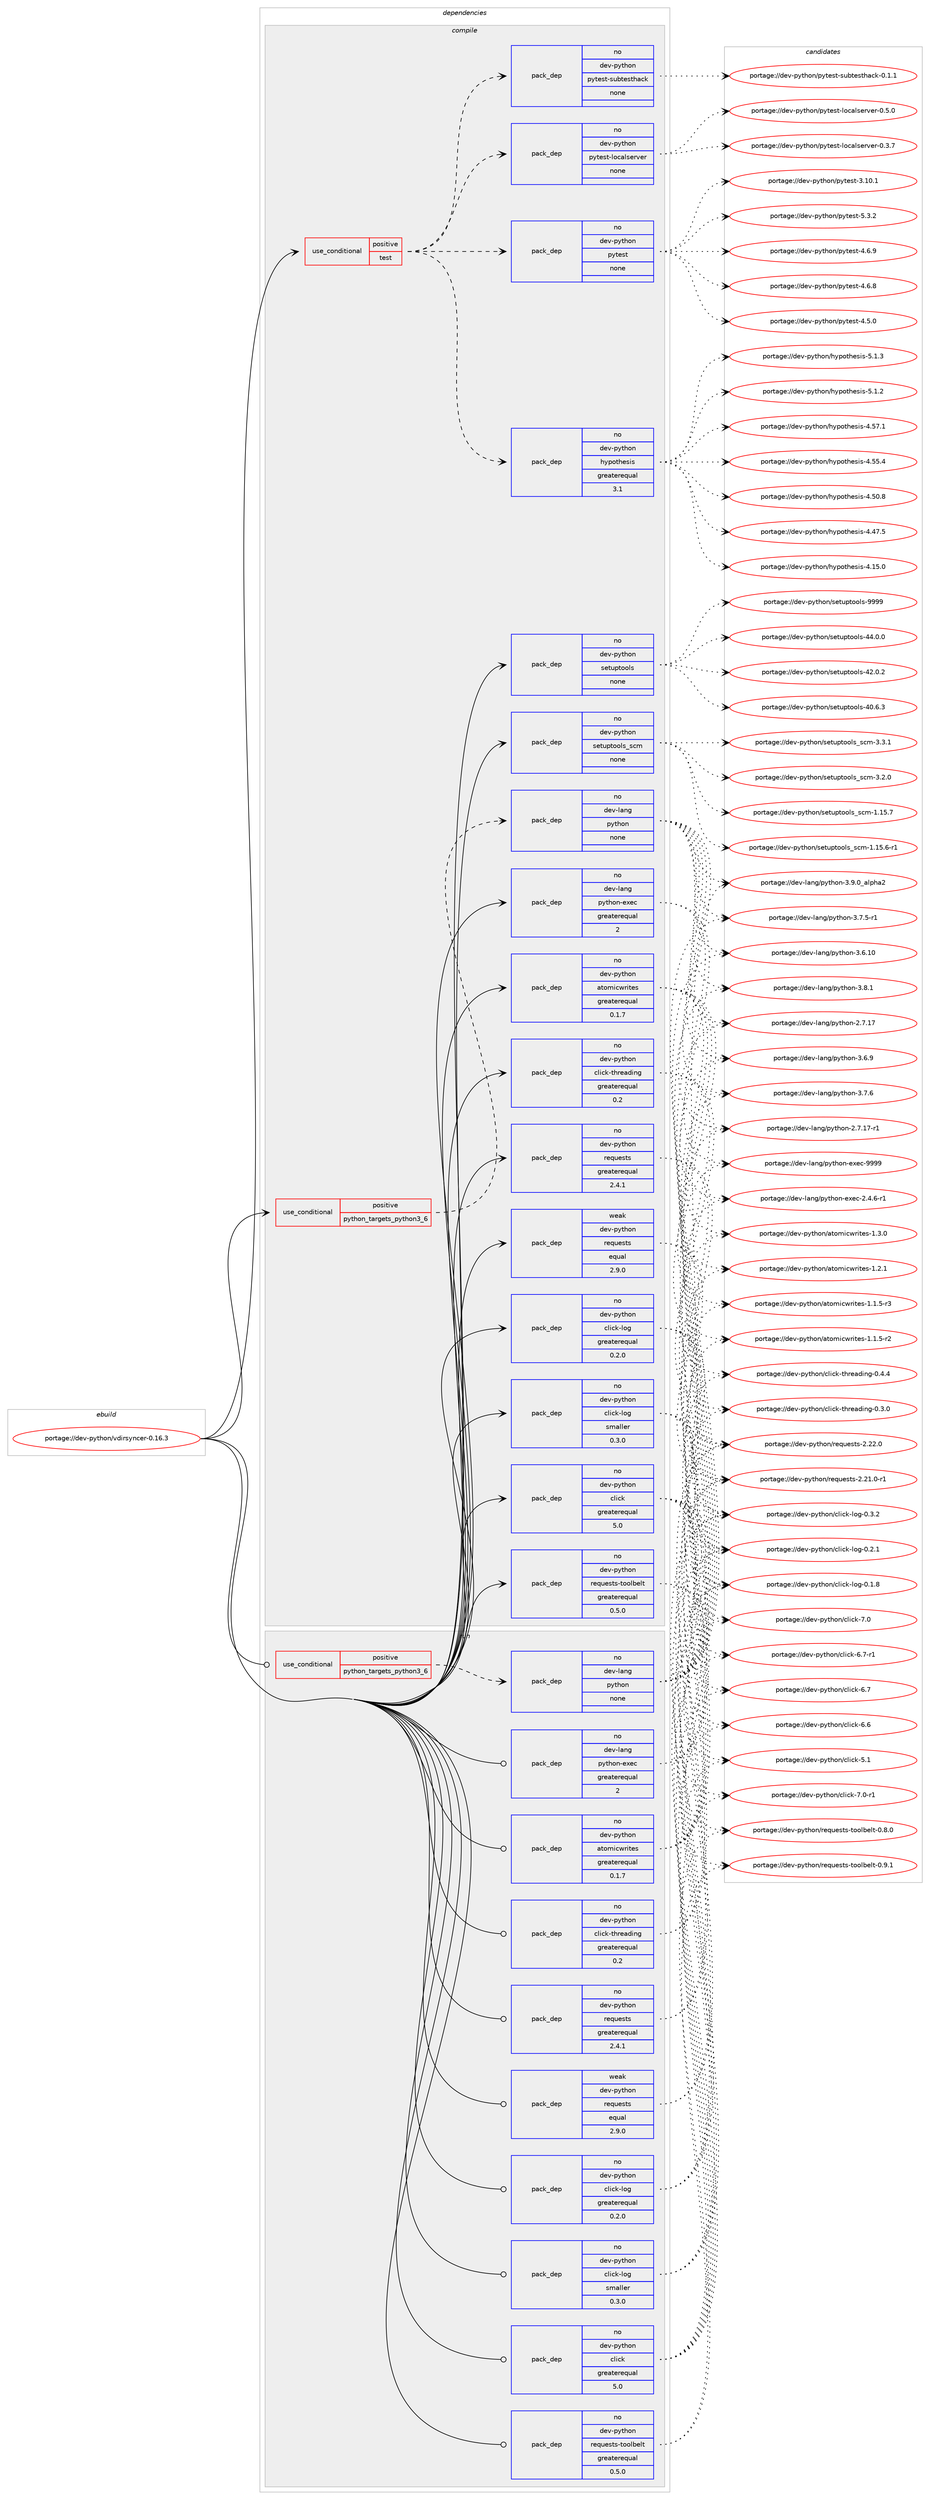 digraph prolog {

# *************
# Graph options
# *************

newrank=true;
concentrate=true;
compound=true;
graph [rankdir=LR,fontname=Helvetica,fontsize=10,ranksep=1.5];#, ranksep=2.5, nodesep=0.2];
edge  [arrowhead=vee];
node  [fontname=Helvetica,fontsize=10];

# **********
# The ebuild
# **********

subgraph cluster_leftcol {
color=gray;
label=<<i>ebuild</i>>;
id [label="portage://dev-python/vdirsyncer-0.16.3", color=red, width=4, href="../dev-python/vdirsyncer-0.16.3.svg"];
}

# ****************
# The dependencies
# ****************

subgraph cluster_midcol {
color=gray;
label=<<i>dependencies</i>>;
subgraph cluster_compile {
fillcolor="#eeeeee";
style=filled;
label=<<i>compile</i>>;
subgraph cond104032 {
dependency419277 [label=<<TABLE BORDER="0" CELLBORDER="1" CELLSPACING="0" CELLPADDING="4"><TR><TD ROWSPAN="3" CELLPADDING="10">use_conditional</TD></TR><TR><TD>positive</TD></TR><TR><TD>python_targets_python3_6</TD></TR></TABLE>>, shape=none, color=red];
subgraph pack310362 {
dependency419278 [label=<<TABLE BORDER="0" CELLBORDER="1" CELLSPACING="0" CELLPADDING="4" WIDTH="220"><TR><TD ROWSPAN="6" CELLPADDING="30">pack_dep</TD></TR><TR><TD WIDTH="110">no</TD></TR><TR><TD>dev-lang</TD></TR><TR><TD>python</TD></TR><TR><TD>none</TD></TR><TR><TD></TD></TR></TABLE>>, shape=none, color=blue];
}
dependency419277:e -> dependency419278:w [weight=20,style="dashed",arrowhead="vee"];
}
id:e -> dependency419277:w [weight=20,style="solid",arrowhead="vee"];
subgraph cond104033 {
dependency419279 [label=<<TABLE BORDER="0" CELLBORDER="1" CELLSPACING="0" CELLPADDING="4"><TR><TD ROWSPAN="3" CELLPADDING="10">use_conditional</TD></TR><TR><TD>positive</TD></TR><TR><TD>test</TD></TR></TABLE>>, shape=none, color=red];
subgraph pack310363 {
dependency419280 [label=<<TABLE BORDER="0" CELLBORDER="1" CELLSPACING="0" CELLPADDING="4" WIDTH="220"><TR><TD ROWSPAN="6" CELLPADDING="30">pack_dep</TD></TR><TR><TD WIDTH="110">no</TD></TR><TR><TD>dev-python</TD></TR><TR><TD>hypothesis</TD></TR><TR><TD>greaterequal</TD></TR><TR><TD>3.1</TD></TR></TABLE>>, shape=none, color=blue];
}
dependency419279:e -> dependency419280:w [weight=20,style="dashed",arrowhead="vee"];
subgraph pack310364 {
dependency419281 [label=<<TABLE BORDER="0" CELLBORDER="1" CELLSPACING="0" CELLPADDING="4" WIDTH="220"><TR><TD ROWSPAN="6" CELLPADDING="30">pack_dep</TD></TR><TR><TD WIDTH="110">no</TD></TR><TR><TD>dev-python</TD></TR><TR><TD>pytest</TD></TR><TR><TD>none</TD></TR><TR><TD></TD></TR></TABLE>>, shape=none, color=blue];
}
dependency419279:e -> dependency419281:w [weight=20,style="dashed",arrowhead="vee"];
subgraph pack310365 {
dependency419282 [label=<<TABLE BORDER="0" CELLBORDER="1" CELLSPACING="0" CELLPADDING="4" WIDTH="220"><TR><TD ROWSPAN="6" CELLPADDING="30">pack_dep</TD></TR><TR><TD WIDTH="110">no</TD></TR><TR><TD>dev-python</TD></TR><TR><TD>pytest-localserver</TD></TR><TR><TD>none</TD></TR><TR><TD></TD></TR></TABLE>>, shape=none, color=blue];
}
dependency419279:e -> dependency419282:w [weight=20,style="dashed",arrowhead="vee"];
subgraph pack310366 {
dependency419283 [label=<<TABLE BORDER="0" CELLBORDER="1" CELLSPACING="0" CELLPADDING="4" WIDTH="220"><TR><TD ROWSPAN="6" CELLPADDING="30">pack_dep</TD></TR><TR><TD WIDTH="110">no</TD></TR><TR><TD>dev-python</TD></TR><TR><TD>pytest-subtesthack</TD></TR><TR><TD>none</TD></TR><TR><TD></TD></TR></TABLE>>, shape=none, color=blue];
}
dependency419279:e -> dependency419283:w [weight=20,style="dashed",arrowhead="vee"];
}
id:e -> dependency419279:w [weight=20,style="solid",arrowhead="vee"];
subgraph pack310367 {
dependency419284 [label=<<TABLE BORDER="0" CELLBORDER="1" CELLSPACING="0" CELLPADDING="4" WIDTH="220"><TR><TD ROWSPAN="6" CELLPADDING="30">pack_dep</TD></TR><TR><TD WIDTH="110">no</TD></TR><TR><TD>dev-lang</TD></TR><TR><TD>python-exec</TD></TR><TR><TD>greaterequal</TD></TR><TR><TD>2</TD></TR></TABLE>>, shape=none, color=blue];
}
id:e -> dependency419284:w [weight=20,style="solid",arrowhead="vee"];
subgraph pack310368 {
dependency419285 [label=<<TABLE BORDER="0" CELLBORDER="1" CELLSPACING="0" CELLPADDING="4" WIDTH="220"><TR><TD ROWSPAN="6" CELLPADDING="30">pack_dep</TD></TR><TR><TD WIDTH="110">no</TD></TR><TR><TD>dev-python</TD></TR><TR><TD>atomicwrites</TD></TR><TR><TD>greaterequal</TD></TR><TR><TD>0.1.7</TD></TR></TABLE>>, shape=none, color=blue];
}
id:e -> dependency419285:w [weight=20,style="solid",arrowhead="vee"];
subgraph pack310369 {
dependency419286 [label=<<TABLE BORDER="0" CELLBORDER="1" CELLSPACING="0" CELLPADDING="4" WIDTH="220"><TR><TD ROWSPAN="6" CELLPADDING="30">pack_dep</TD></TR><TR><TD WIDTH="110">no</TD></TR><TR><TD>dev-python</TD></TR><TR><TD>click</TD></TR><TR><TD>greaterequal</TD></TR><TR><TD>5.0</TD></TR></TABLE>>, shape=none, color=blue];
}
id:e -> dependency419286:w [weight=20,style="solid",arrowhead="vee"];
subgraph pack310370 {
dependency419287 [label=<<TABLE BORDER="0" CELLBORDER="1" CELLSPACING="0" CELLPADDING="4" WIDTH="220"><TR><TD ROWSPAN="6" CELLPADDING="30">pack_dep</TD></TR><TR><TD WIDTH="110">no</TD></TR><TR><TD>dev-python</TD></TR><TR><TD>click-log</TD></TR><TR><TD>greaterequal</TD></TR><TR><TD>0.2.0</TD></TR></TABLE>>, shape=none, color=blue];
}
id:e -> dependency419287:w [weight=20,style="solid",arrowhead="vee"];
subgraph pack310371 {
dependency419288 [label=<<TABLE BORDER="0" CELLBORDER="1" CELLSPACING="0" CELLPADDING="4" WIDTH="220"><TR><TD ROWSPAN="6" CELLPADDING="30">pack_dep</TD></TR><TR><TD WIDTH="110">no</TD></TR><TR><TD>dev-python</TD></TR><TR><TD>click-log</TD></TR><TR><TD>smaller</TD></TR><TR><TD>0.3.0</TD></TR></TABLE>>, shape=none, color=blue];
}
id:e -> dependency419288:w [weight=20,style="solid",arrowhead="vee"];
subgraph pack310372 {
dependency419289 [label=<<TABLE BORDER="0" CELLBORDER="1" CELLSPACING="0" CELLPADDING="4" WIDTH="220"><TR><TD ROWSPAN="6" CELLPADDING="30">pack_dep</TD></TR><TR><TD WIDTH="110">no</TD></TR><TR><TD>dev-python</TD></TR><TR><TD>click-threading</TD></TR><TR><TD>greaterequal</TD></TR><TR><TD>0.2</TD></TR></TABLE>>, shape=none, color=blue];
}
id:e -> dependency419289:w [weight=20,style="solid",arrowhead="vee"];
subgraph pack310373 {
dependency419290 [label=<<TABLE BORDER="0" CELLBORDER="1" CELLSPACING="0" CELLPADDING="4" WIDTH="220"><TR><TD ROWSPAN="6" CELLPADDING="30">pack_dep</TD></TR><TR><TD WIDTH="110">no</TD></TR><TR><TD>dev-python</TD></TR><TR><TD>requests</TD></TR><TR><TD>greaterequal</TD></TR><TR><TD>2.4.1</TD></TR></TABLE>>, shape=none, color=blue];
}
id:e -> dependency419290:w [weight=20,style="solid",arrowhead="vee"];
subgraph pack310374 {
dependency419291 [label=<<TABLE BORDER="0" CELLBORDER="1" CELLSPACING="0" CELLPADDING="4" WIDTH="220"><TR><TD ROWSPAN="6" CELLPADDING="30">pack_dep</TD></TR><TR><TD WIDTH="110">no</TD></TR><TR><TD>dev-python</TD></TR><TR><TD>requests-toolbelt</TD></TR><TR><TD>greaterequal</TD></TR><TR><TD>0.5.0</TD></TR></TABLE>>, shape=none, color=blue];
}
id:e -> dependency419291:w [weight=20,style="solid",arrowhead="vee"];
subgraph pack310375 {
dependency419292 [label=<<TABLE BORDER="0" CELLBORDER="1" CELLSPACING="0" CELLPADDING="4" WIDTH="220"><TR><TD ROWSPAN="6" CELLPADDING="30">pack_dep</TD></TR><TR><TD WIDTH="110">no</TD></TR><TR><TD>dev-python</TD></TR><TR><TD>setuptools</TD></TR><TR><TD>none</TD></TR><TR><TD></TD></TR></TABLE>>, shape=none, color=blue];
}
id:e -> dependency419292:w [weight=20,style="solid",arrowhead="vee"];
subgraph pack310376 {
dependency419293 [label=<<TABLE BORDER="0" CELLBORDER="1" CELLSPACING="0" CELLPADDING="4" WIDTH="220"><TR><TD ROWSPAN="6" CELLPADDING="30">pack_dep</TD></TR><TR><TD WIDTH="110">no</TD></TR><TR><TD>dev-python</TD></TR><TR><TD>setuptools_scm</TD></TR><TR><TD>none</TD></TR><TR><TD></TD></TR></TABLE>>, shape=none, color=blue];
}
id:e -> dependency419293:w [weight=20,style="solid",arrowhead="vee"];
subgraph pack310377 {
dependency419294 [label=<<TABLE BORDER="0" CELLBORDER="1" CELLSPACING="0" CELLPADDING="4" WIDTH="220"><TR><TD ROWSPAN="6" CELLPADDING="30">pack_dep</TD></TR><TR><TD WIDTH="110">weak</TD></TR><TR><TD>dev-python</TD></TR><TR><TD>requests</TD></TR><TR><TD>equal</TD></TR><TR><TD>2.9.0</TD></TR></TABLE>>, shape=none, color=blue];
}
id:e -> dependency419294:w [weight=20,style="solid",arrowhead="vee"];
}
subgraph cluster_compileandrun {
fillcolor="#eeeeee";
style=filled;
label=<<i>compile and run</i>>;
}
subgraph cluster_run {
fillcolor="#eeeeee";
style=filled;
label=<<i>run</i>>;
subgraph cond104034 {
dependency419295 [label=<<TABLE BORDER="0" CELLBORDER="1" CELLSPACING="0" CELLPADDING="4"><TR><TD ROWSPAN="3" CELLPADDING="10">use_conditional</TD></TR><TR><TD>positive</TD></TR><TR><TD>python_targets_python3_6</TD></TR></TABLE>>, shape=none, color=red];
subgraph pack310378 {
dependency419296 [label=<<TABLE BORDER="0" CELLBORDER="1" CELLSPACING="0" CELLPADDING="4" WIDTH="220"><TR><TD ROWSPAN="6" CELLPADDING="30">pack_dep</TD></TR><TR><TD WIDTH="110">no</TD></TR><TR><TD>dev-lang</TD></TR><TR><TD>python</TD></TR><TR><TD>none</TD></TR><TR><TD></TD></TR></TABLE>>, shape=none, color=blue];
}
dependency419295:e -> dependency419296:w [weight=20,style="dashed",arrowhead="vee"];
}
id:e -> dependency419295:w [weight=20,style="solid",arrowhead="odot"];
subgraph pack310379 {
dependency419297 [label=<<TABLE BORDER="0" CELLBORDER="1" CELLSPACING="0" CELLPADDING="4" WIDTH="220"><TR><TD ROWSPAN="6" CELLPADDING="30">pack_dep</TD></TR><TR><TD WIDTH="110">no</TD></TR><TR><TD>dev-lang</TD></TR><TR><TD>python-exec</TD></TR><TR><TD>greaterequal</TD></TR><TR><TD>2</TD></TR></TABLE>>, shape=none, color=blue];
}
id:e -> dependency419297:w [weight=20,style="solid",arrowhead="odot"];
subgraph pack310380 {
dependency419298 [label=<<TABLE BORDER="0" CELLBORDER="1" CELLSPACING="0" CELLPADDING="4" WIDTH="220"><TR><TD ROWSPAN="6" CELLPADDING="30">pack_dep</TD></TR><TR><TD WIDTH="110">no</TD></TR><TR><TD>dev-python</TD></TR><TR><TD>atomicwrites</TD></TR><TR><TD>greaterequal</TD></TR><TR><TD>0.1.7</TD></TR></TABLE>>, shape=none, color=blue];
}
id:e -> dependency419298:w [weight=20,style="solid",arrowhead="odot"];
subgraph pack310381 {
dependency419299 [label=<<TABLE BORDER="0" CELLBORDER="1" CELLSPACING="0" CELLPADDING="4" WIDTH="220"><TR><TD ROWSPAN="6" CELLPADDING="30">pack_dep</TD></TR><TR><TD WIDTH="110">no</TD></TR><TR><TD>dev-python</TD></TR><TR><TD>click</TD></TR><TR><TD>greaterequal</TD></TR><TR><TD>5.0</TD></TR></TABLE>>, shape=none, color=blue];
}
id:e -> dependency419299:w [weight=20,style="solid",arrowhead="odot"];
subgraph pack310382 {
dependency419300 [label=<<TABLE BORDER="0" CELLBORDER="1" CELLSPACING="0" CELLPADDING="4" WIDTH="220"><TR><TD ROWSPAN="6" CELLPADDING="30">pack_dep</TD></TR><TR><TD WIDTH="110">no</TD></TR><TR><TD>dev-python</TD></TR><TR><TD>click-log</TD></TR><TR><TD>greaterequal</TD></TR><TR><TD>0.2.0</TD></TR></TABLE>>, shape=none, color=blue];
}
id:e -> dependency419300:w [weight=20,style="solid",arrowhead="odot"];
subgraph pack310383 {
dependency419301 [label=<<TABLE BORDER="0" CELLBORDER="1" CELLSPACING="0" CELLPADDING="4" WIDTH="220"><TR><TD ROWSPAN="6" CELLPADDING="30">pack_dep</TD></TR><TR><TD WIDTH="110">no</TD></TR><TR><TD>dev-python</TD></TR><TR><TD>click-log</TD></TR><TR><TD>smaller</TD></TR><TR><TD>0.3.0</TD></TR></TABLE>>, shape=none, color=blue];
}
id:e -> dependency419301:w [weight=20,style="solid",arrowhead="odot"];
subgraph pack310384 {
dependency419302 [label=<<TABLE BORDER="0" CELLBORDER="1" CELLSPACING="0" CELLPADDING="4" WIDTH="220"><TR><TD ROWSPAN="6" CELLPADDING="30">pack_dep</TD></TR><TR><TD WIDTH="110">no</TD></TR><TR><TD>dev-python</TD></TR><TR><TD>click-threading</TD></TR><TR><TD>greaterequal</TD></TR><TR><TD>0.2</TD></TR></TABLE>>, shape=none, color=blue];
}
id:e -> dependency419302:w [weight=20,style="solid",arrowhead="odot"];
subgraph pack310385 {
dependency419303 [label=<<TABLE BORDER="0" CELLBORDER="1" CELLSPACING="0" CELLPADDING="4" WIDTH="220"><TR><TD ROWSPAN="6" CELLPADDING="30">pack_dep</TD></TR><TR><TD WIDTH="110">no</TD></TR><TR><TD>dev-python</TD></TR><TR><TD>requests</TD></TR><TR><TD>greaterequal</TD></TR><TR><TD>2.4.1</TD></TR></TABLE>>, shape=none, color=blue];
}
id:e -> dependency419303:w [weight=20,style="solid",arrowhead="odot"];
subgraph pack310386 {
dependency419304 [label=<<TABLE BORDER="0" CELLBORDER="1" CELLSPACING="0" CELLPADDING="4" WIDTH="220"><TR><TD ROWSPAN="6" CELLPADDING="30">pack_dep</TD></TR><TR><TD WIDTH="110">no</TD></TR><TR><TD>dev-python</TD></TR><TR><TD>requests-toolbelt</TD></TR><TR><TD>greaterequal</TD></TR><TR><TD>0.5.0</TD></TR></TABLE>>, shape=none, color=blue];
}
id:e -> dependency419304:w [weight=20,style="solid",arrowhead="odot"];
subgraph pack310387 {
dependency419305 [label=<<TABLE BORDER="0" CELLBORDER="1" CELLSPACING="0" CELLPADDING="4" WIDTH="220"><TR><TD ROWSPAN="6" CELLPADDING="30">pack_dep</TD></TR><TR><TD WIDTH="110">weak</TD></TR><TR><TD>dev-python</TD></TR><TR><TD>requests</TD></TR><TR><TD>equal</TD></TR><TR><TD>2.9.0</TD></TR></TABLE>>, shape=none, color=blue];
}
id:e -> dependency419305:w [weight=20,style="solid",arrowhead="odot"];
}
}

# **************
# The candidates
# **************

subgraph cluster_choices {
rank=same;
color=gray;
label=<<i>candidates</i>>;

subgraph choice310362 {
color=black;
nodesep=1;
choice10010111845108971101034711212111610411111045514657464895971081121049750 [label="portage://dev-lang/python-3.9.0_alpha2", color=red, width=4,href="../dev-lang/python-3.9.0_alpha2.svg"];
choice100101118451089711010347112121116104111110455146564649 [label="portage://dev-lang/python-3.8.1", color=red, width=4,href="../dev-lang/python-3.8.1.svg"];
choice100101118451089711010347112121116104111110455146554654 [label="portage://dev-lang/python-3.7.6", color=red, width=4,href="../dev-lang/python-3.7.6.svg"];
choice1001011184510897110103471121211161041111104551465546534511449 [label="portage://dev-lang/python-3.7.5-r1", color=red, width=4,href="../dev-lang/python-3.7.5-r1.svg"];
choice100101118451089711010347112121116104111110455146544657 [label="portage://dev-lang/python-3.6.9", color=red, width=4,href="../dev-lang/python-3.6.9.svg"];
choice10010111845108971101034711212111610411111045514654464948 [label="portage://dev-lang/python-3.6.10", color=red, width=4,href="../dev-lang/python-3.6.10.svg"];
choice100101118451089711010347112121116104111110455046554649554511449 [label="portage://dev-lang/python-2.7.17-r1", color=red, width=4,href="../dev-lang/python-2.7.17-r1.svg"];
choice10010111845108971101034711212111610411111045504655464955 [label="portage://dev-lang/python-2.7.17", color=red, width=4,href="../dev-lang/python-2.7.17.svg"];
dependency419278:e -> choice10010111845108971101034711212111610411111045514657464895971081121049750:w [style=dotted,weight="100"];
dependency419278:e -> choice100101118451089711010347112121116104111110455146564649:w [style=dotted,weight="100"];
dependency419278:e -> choice100101118451089711010347112121116104111110455146554654:w [style=dotted,weight="100"];
dependency419278:e -> choice1001011184510897110103471121211161041111104551465546534511449:w [style=dotted,weight="100"];
dependency419278:e -> choice100101118451089711010347112121116104111110455146544657:w [style=dotted,weight="100"];
dependency419278:e -> choice10010111845108971101034711212111610411111045514654464948:w [style=dotted,weight="100"];
dependency419278:e -> choice100101118451089711010347112121116104111110455046554649554511449:w [style=dotted,weight="100"];
dependency419278:e -> choice10010111845108971101034711212111610411111045504655464955:w [style=dotted,weight="100"];
}
subgraph choice310363 {
color=black;
nodesep=1;
choice1001011184511212111610411111047104121112111116104101115105115455346494651 [label="portage://dev-python/hypothesis-5.1.3", color=red, width=4,href="../dev-python/hypothesis-5.1.3.svg"];
choice1001011184511212111610411111047104121112111116104101115105115455346494650 [label="portage://dev-python/hypothesis-5.1.2", color=red, width=4,href="../dev-python/hypothesis-5.1.2.svg"];
choice100101118451121211161041111104710412111211111610410111510511545524653554649 [label="portage://dev-python/hypothesis-4.57.1", color=red, width=4,href="../dev-python/hypothesis-4.57.1.svg"];
choice100101118451121211161041111104710412111211111610410111510511545524653534652 [label="portage://dev-python/hypothesis-4.55.4", color=red, width=4,href="../dev-python/hypothesis-4.55.4.svg"];
choice100101118451121211161041111104710412111211111610410111510511545524653484656 [label="portage://dev-python/hypothesis-4.50.8", color=red, width=4,href="../dev-python/hypothesis-4.50.8.svg"];
choice100101118451121211161041111104710412111211111610410111510511545524652554653 [label="portage://dev-python/hypothesis-4.47.5", color=red, width=4,href="../dev-python/hypothesis-4.47.5.svg"];
choice100101118451121211161041111104710412111211111610410111510511545524649534648 [label="portage://dev-python/hypothesis-4.15.0", color=red, width=4,href="../dev-python/hypothesis-4.15.0.svg"];
dependency419280:e -> choice1001011184511212111610411111047104121112111116104101115105115455346494651:w [style=dotted,weight="100"];
dependency419280:e -> choice1001011184511212111610411111047104121112111116104101115105115455346494650:w [style=dotted,weight="100"];
dependency419280:e -> choice100101118451121211161041111104710412111211111610410111510511545524653554649:w [style=dotted,weight="100"];
dependency419280:e -> choice100101118451121211161041111104710412111211111610410111510511545524653534652:w [style=dotted,weight="100"];
dependency419280:e -> choice100101118451121211161041111104710412111211111610410111510511545524653484656:w [style=dotted,weight="100"];
dependency419280:e -> choice100101118451121211161041111104710412111211111610410111510511545524652554653:w [style=dotted,weight="100"];
dependency419280:e -> choice100101118451121211161041111104710412111211111610410111510511545524649534648:w [style=dotted,weight="100"];
}
subgraph choice310364 {
color=black;
nodesep=1;
choice1001011184511212111610411111047112121116101115116455346514650 [label="portage://dev-python/pytest-5.3.2", color=red, width=4,href="../dev-python/pytest-5.3.2.svg"];
choice1001011184511212111610411111047112121116101115116455246544657 [label="portage://dev-python/pytest-4.6.9", color=red, width=4,href="../dev-python/pytest-4.6.9.svg"];
choice1001011184511212111610411111047112121116101115116455246544656 [label="portage://dev-python/pytest-4.6.8", color=red, width=4,href="../dev-python/pytest-4.6.8.svg"];
choice1001011184511212111610411111047112121116101115116455246534648 [label="portage://dev-python/pytest-4.5.0", color=red, width=4,href="../dev-python/pytest-4.5.0.svg"];
choice100101118451121211161041111104711212111610111511645514649484649 [label="portage://dev-python/pytest-3.10.1", color=red, width=4,href="../dev-python/pytest-3.10.1.svg"];
dependency419281:e -> choice1001011184511212111610411111047112121116101115116455346514650:w [style=dotted,weight="100"];
dependency419281:e -> choice1001011184511212111610411111047112121116101115116455246544657:w [style=dotted,weight="100"];
dependency419281:e -> choice1001011184511212111610411111047112121116101115116455246544656:w [style=dotted,weight="100"];
dependency419281:e -> choice1001011184511212111610411111047112121116101115116455246534648:w [style=dotted,weight="100"];
dependency419281:e -> choice100101118451121211161041111104711212111610111511645514649484649:w [style=dotted,weight="100"];
}
subgraph choice310365 {
color=black;
nodesep=1;
choice1001011184511212111610411111047112121116101115116451081119997108115101114118101114454846534648 [label="portage://dev-python/pytest-localserver-0.5.0", color=red, width=4,href="../dev-python/pytest-localserver-0.5.0.svg"];
choice1001011184511212111610411111047112121116101115116451081119997108115101114118101114454846514655 [label="portage://dev-python/pytest-localserver-0.3.7", color=red, width=4,href="../dev-python/pytest-localserver-0.3.7.svg"];
dependency419282:e -> choice1001011184511212111610411111047112121116101115116451081119997108115101114118101114454846534648:w [style=dotted,weight="100"];
dependency419282:e -> choice1001011184511212111610411111047112121116101115116451081119997108115101114118101114454846514655:w [style=dotted,weight="100"];
}
subgraph choice310366 {
color=black;
nodesep=1;
choice100101118451121211161041111104711212111610111511645115117981161011151161049799107454846494649 [label="portage://dev-python/pytest-subtesthack-0.1.1", color=red, width=4,href="../dev-python/pytest-subtesthack-0.1.1.svg"];
dependency419283:e -> choice100101118451121211161041111104711212111610111511645115117981161011151161049799107454846494649:w [style=dotted,weight="100"];
}
subgraph choice310367 {
color=black;
nodesep=1;
choice10010111845108971101034711212111610411111045101120101994557575757 [label="portage://dev-lang/python-exec-9999", color=red, width=4,href="../dev-lang/python-exec-9999.svg"];
choice10010111845108971101034711212111610411111045101120101994550465246544511449 [label="portage://dev-lang/python-exec-2.4.6-r1", color=red, width=4,href="../dev-lang/python-exec-2.4.6-r1.svg"];
dependency419284:e -> choice10010111845108971101034711212111610411111045101120101994557575757:w [style=dotted,weight="100"];
dependency419284:e -> choice10010111845108971101034711212111610411111045101120101994550465246544511449:w [style=dotted,weight="100"];
}
subgraph choice310368 {
color=black;
nodesep=1;
choice10010111845112121116104111110479711611110910599119114105116101115454946514648 [label="portage://dev-python/atomicwrites-1.3.0", color=red, width=4,href="../dev-python/atomicwrites-1.3.0.svg"];
choice10010111845112121116104111110479711611110910599119114105116101115454946504649 [label="portage://dev-python/atomicwrites-1.2.1", color=red, width=4,href="../dev-python/atomicwrites-1.2.1.svg"];
choice100101118451121211161041111104797116111109105991191141051161011154549464946534511451 [label="portage://dev-python/atomicwrites-1.1.5-r3", color=red, width=4,href="../dev-python/atomicwrites-1.1.5-r3.svg"];
choice100101118451121211161041111104797116111109105991191141051161011154549464946534511450 [label="portage://dev-python/atomicwrites-1.1.5-r2", color=red, width=4,href="../dev-python/atomicwrites-1.1.5-r2.svg"];
dependency419285:e -> choice10010111845112121116104111110479711611110910599119114105116101115454946514648:w [style=dotted,weight="100"];
dependency419285:e -> choice10010111845112121116104111110479711611110910599119114105116101115454946504649:w [style=dotted,weight="100"];
dependency419285:e -> choice100101118451121211161041111104797116111109105991191141051161011154549464946534511451:w [style=dotted,weight="100"];
dependency419285:e -> choice100101118451121211161041111104797116111109105991191141051161011154549464946534511450:w [style=dotted,weight="100"];
}
subgraph choice310369 {
color=black;
nodesep=1;
choice10010111845112121116104111110479910810599107455546484511449 [label="portage://dev-python/click-7.0-r1", color=red, width=4,href="../dev-python/click-7.0-r1.svg"];
choice1001011184511212111610411111047991081059910745554648 [label="portage://dev-python/click-7.0", color=red, width=4,href="../dev-python/click-7.0.svg"];
choice10010111845112121116104111110479910810599107455446554511449 [label="portage://dev-python/click-6.7-r1", color=red, width=4,href="../dev-python/click-6.7-r1.svg"];
choice1001011184511212111610411111047991081059910745544655 [label="portage://dev-python/click-6.7", color=red, width=4,href="../dev-python/click-6.7.svg"];
choice1001011184511212111610411111047991081059910745544654 [label="portage://dev-python/click-6.6", color=red, width=4,href="../dev-python/click-6.6.svg"];
choice1001011184511212111610411111047991081059910745534649 [label="portage://dev-python/click-5.1", color=red, width=4,href="../dev-python/click-5.1.svg"];
dependency419286:e -> choice10010111845112121116104111110479910810599107455546484511449:w [style=dotted,weight="100"];
dependency419286:e -> choice1001011184511212111610411111047991081059910745554648:w [style=dotted,weight="100"];
dependency419286:e -> choice10010111845112121116104111110479910810599107455446554511449:w [style=dotted,weight="100"];
dependency419286:e -> choice1001011184511212111610411111047991081059910745544655:w [style=dotted,weight="100"];
dependency419286:e -> choice1001011184511212111610411111047991081059910745544654:w [style=dotted,weight="100"];
dependency419286:e -> choice1001011184511212111610411111047991081059910745534649:w [style=dotted,weight="100"];
}
subgraph choice310370 {
color=black;
nodesep=1;
choice1001011184511212111610411111047991081059910745108111103454846514650 [label="portage://dev-python/click-log-0.3.2", color=red, width=4,href="../dev-python/click-log-0.3.2.svg"];
choice1001011184511212111610411111047991081059910745108111103454846504649 [label="portage://dev-python/click-log-0.2.1", color=red, width=4,href="../dev-python/click-log-0.2.1.svg"];
choice1001011184511212111610411111047991081059910745108111103454846494656 [label="portage://dev-python/click-log-0.1.8", color=red, width=4,href="../dev-python/click-log-0.1.8.svg"];
dependency419287:e -> choice1001011184511212111610411111047991081059910745108111103454846514650:w [style=dotted,weight="100"];
dependency419287:e -> choice1001011184511212111610411111047991081059910745108111103454846504649:w [style=dotted,weight="100"];
dependency419287:e -> choice1001011184511212111610411111047991081059910745108111103454846494656:w [style=dotted,weight="100"];
}
subgraph choice310371 {
color=black;
nodesep=1;
choice1001011184511212111610411111047991081059910745108111103454846514650 [label="portage://dev-python/click-log-0.3.2", color=red, width=4,href="../dev-python/click-log-0.3.2.svg"];
choice1001011184511212111610411111047991081059910745108111103454846504649 [label="portage://dev-python/click-log-0.2.1", color=red, width=4,href="../dev-python/click-log-0.2.1.svg"];
choice1001011184511212111610411111047991081059910745108111103454846494656 [label="portage://dev-python/click-log-0.1.8", color=red, width=4,href="../dev-python/click-log-0.1.8.svg"];
dependency419288:e -> choice1001011184511212111610411111047991081059910745108111103454846514650:w [style=dotted,weight="100"];
dependency419288:e -> choice1001011184511212111610411111047991081059910745108111103454846504649:w [style=dotted,weight="100"];
dependency419288:e -> choice1001011184511212111610411111047991081059910745108111103454846494656:w [style=dotted,weight="100"];
}
subgraph choice310372 {
color=black;
nodesep=1;
choice100101118451121211161041111104799108105991074511610411410197100105110103454846524652 [label="portage://dev-python/click-threading-0.4.4", color=red, width=4,href="../dev-python/click-threading-0.4.4.svg"];
choice100101118451121211161041111104799108105991074511610411410197100105110103454846514648 [label="portage://dev-python/click-threading-0.3.0", color=red, width=4,href="../dev-python/click-threading-0.3.0.svg"];
dependency419289:e -> choice100101118451121211161041111104799108105991074511610411410197100105110103454846524652:w [style=dotted,weight="100"];
dependency419289:e -> choice100101118451121211161041111104799108105991074511610411410197100105110103454846514648:w [style=dotted,weight="100"];
}
subgraph choice310373 {
color=black;
nodesep=1;
choice100101118451121211161041111104711410111311710111511611545504650504648 [label="portage://dev-python/requests-2.22.0", color=red, width=4,href="../dev-python/requests-2.22.0.svg"];
choice1001011184511212111610411111047114101113117101115116115455046504946484511449 [label="portage://dev-python/requests-2.21.0-r1", color=red, width=4,href="../dev-python/requests-2.21.0-r1.svg"];
dependency419290:e -> choice100101118451121211161041111104711410111311710111511611545504650504648:w [style=dotted,weight="100"];
dependency419290:e -> choice1001011184511212111610411111047114101113117101115116115455046504946484511449:w [style=dotted,weight="100"];
}
subgraph choice310374 {
color=black;
nodesep=1;
choice10010111845112121116104111110471141011131171011151161154511611111110898101108116454846574649 [label="portage://dev-python/requests-toolbelt-0.9.1", color=red, width=4,href="../dev-python/requests-toolbelt-0.9.1.svg"];
choice10010111845112121116104111110471141011131171011151161154511611111110898101108116454846564648 [label="portage://dev-python/requests-toolbelt-0.8.0", color=red, width=4,href="../dev-python/requests-toolbelt-0.8.0.svg"];
dependency419291:e -> choice10010111845112121116104111110471141011131171011151161154511611111110898101108116454846574649:w [style=dotted,weight="100"];
dependency419291:e -> choice10010111845112121116104111110471141011131171011151161154511611111110898101108116454846564648:w [style=dotted,weight="100"];
}
subgraph choice310375 {
color=black;
nodesep=1;
choice10010111845112121116104111110471151011161171121161111111081154557575757 [label="portage://dev-python/setuptools-9999", color=red, width=4,href="../dev-python/setuptools-9999.svg"];
choice100101118451121211161041111104711510111611711211611111110811545525246484648 [label="portage://dev-python/setuptools-44.0.0", color=red, width=4,href="../dev-python/setuptools-44.0.0.svg"];
choice100101118451121211161041111104711510111611711211611111110811545525046484650 [label="portage://dev-python/setuptools-42.0.2", color=red, width=4,href="../dev-python/setuptools-42.0.2.svg"];
choice100101118451121211161041111104711510111611711211611111110811545524846544651 [label="portage://dev-python/setuptools-40.6.3", color=red, width=4,href="../dev-python/setuptools-40.6.3.svg"];
dependency419292:e -> choice10010111845112121116104111110471151011161171121161111111081154557575757:w [style=dotted,weight="100"];
dependency419292:e -> choice100101118451121211161041111104711510111611711211611111110811545525246484648:w [style=dotted,weight="100"];
dependency419292:e -> choice100101118451121211161041111104711510111611711211611111110811545525046484650:w [style=dotted,weight="100"];
dependency419292:e -> choice100101118451121211161041111104711510111611711211611111110811545524846544651:w [style=dotted,weight="100"];
}
subgraph choice310376 {
color=black;
nodesep=1;
choice10010111845112121116104111110471151011161171121161111111081159511599109455146514649 [label="portage://dev-python/setuptools_scm-3.3.1", color=red, width=4,href="../dev-python/setuptools_scm-3.3.1.svg"];
choice10010111845112121116104111110471151011161171121161111111081159511599109455146504648 [label="portage://dev-python/setuptools_scm-3.2.0", color=red, width=4,href="../dev-python/setuptools_scm-3.2.0.svg"];
choice1001011184511212111610411111047115101116117112116111111108115951159910945494649534655 [label="portage://dev-python/setuptools_scm-1.15.7", color=red, width=4,href="../dev-python/setuptools_scm-1.15.7.svg"];
choice10010111845112121116104111110471151011161171121161111111081159511599109454946495346544511449 [label="portage://dev-python/setuptools_scm-1.15.6-r1", color=red, width=4,href="../dev-python/setuptools_scm-1.15.6-r1.svg"];
dependency419293:e -> choice10010111845112121116104111110471151011161171121161111111081159511599109455146514649:w [style=dotted,weight="100"];
dependency419293:e -> choice10010111845112121116104111110471151011161171121161111111081159511599109455146504648:w [style=dotted,weight="100"];
dependency419293:e -> choice1001011184511212111610411111047115101116117112116111111108115951159910945494649534655:w [style=dotted,weight="100"];
dependency419293:e -> choice10010111845112121116104111110471151011161171121161111111081159511599109454946495346544511449:w [style=dotted,weight="100"];
}
subgraph choice310377 {
color=black;
nodesep=1;
choice100101118451121211161041111104711410111311710111511611545504650504648 [label="portage://dev-python/requests-2.22.0", color=red, width=4,href="../dev-python/requests-2.22.0.svg"];
choice1001011184511212111610411111047114101113117101115116115455046504946484511449 [label="portage://dev-python/requests-2.21.0-r1", color=red, width=4,href="../dev-python/requests-2.21.0-r1.svg"];
dependency419294:e -> choice100101118451121211161041111104711410111311710111511611545504650504648:w [style=dotted,weight="100"];
dependency419294:e -> choice1001011184511212111610411111047114101113117101115116115455046504946484511449:w [style=dotted,weight="100"];
}
subgraph choice310378 {
color=black;
nodesep=1;
choice10010111845108971101034711212111610411111045514657464895971081121049750 [label="portage://dev-lang/python-3.9.0_alpha2", color=red, width=4,href="../dev-lang/python-3.9.0_alpha2.svg"];
choice100101118451089711010347112121116104111110455146564649 [label="portage://dev-lang/python-3.8.1", color=red, width=4,href="../dev-lang/python-3.8.1.svg"];
choice100101118451089711010347112121116104111110455146554654 [label="portage://dev-lang/python-3.7.6", color=red, width=4,href="../dev-lang/python-3.7.6.svg"];
choice1001011184510897110103471121211161041111104551465546534511449 [label="portage://dev-lang/python-3.7.5-r1", color=red, width=4,href="../dev-lang/python-3.7.5-r1.svg"];
choice100101118451089711010347112121116104111110455146544657 [label="portage://dev-lang/python-3.6.9", color=red, width=4,href="../dev-lang/python-3.6.9.svg"];
choice10010111845108971101034711212111610411111045514654464948 [label="portage://dev-lang/python-3.6.10", color=red, width=4,href="../dev-lang/python-3.6.10.svg"];
choice100101118451089711010347112121116104111110455046554649554511449 [label="portage://dev-lang/python-2.7.17-r1", color=red, width=4,href="../dev-lang/python-2.7.17-r1.svg"];
choice10010111845108971101034711212111610411111045504655464955 [label="portage://dev-lang/python-2.7.17", color=red, width=4,href="../dev-lang/python-2.7.17.svg"];
dependency419296:e -> choice10010111845108971101034711212111610411111045514657464895971081121049750:w [style=dotted,weight="100"];
dependency419296:e -> choice100101118451089711010347112121116104111110455146564649:w [style=dotted,weight="100"];
dependency419296:e -> choice100101118451089711010347112121116104111110455146554654:w [style=dotted,weight="100"];
dependency419296:e -> choice1001011184510897110103471121211161041111104551465546534511449:w [style=dotted,weight="100"];
dependency419296:e -> choice100101118451089711010347112121116104111110455146544657:w [style=dotted,weight="100"];
dependency419296:e -> choice10010111845108971101034711212111610411111045514654464948:w [style=dotted,weight="100"];
dependency419296:e -> choice100101118451089711010347112121116104111110455046554649554511449:w [style=dotted,weight="100"];
dependency419296:e -> choice10010111845108971101034711212111610411111045504655464955:w [style=dotted,weight="100"];
}
subgraph choice310379 {
color=black;
nodesep=1;
choice10010111845108971101034711212111610411111045101120101994557575757 [label="portage://dev-lang/python-exec-9999", color=red, width=4,href="../dev-lang/python-exec-9999.svg"];
choice10010111845108971101034711212111610411111045101120101994550465246544511449 [label="portage://dev-lang/python-exec-2.4.6-r1", color=red, width=4,href="../dev-lang/python-exec-2.4.6-r1.svg"];
dependency419297:e -> choice10010111845108971101034711212111610411111045101120101994557575757:w [style=dotted,weight="100"];
dependency419297:e -> choice10010111845108971101034711212111610411111045101120101994550465246544511449:w [style=dotted,weight="100"];
}
subgraph choice310380 {
color=black;
nodesep=1;
choice10010111845112121116104111110479711611110910599119114105116101115454946514648 [label="portage://dev-python/atomicwrites-1.3.0", color=red, width=4,href="../dev-python/atomicwrites-1.3.0.svg"];
choice10010111845112121116104111110479711611110910599119114105116101115454946504649 [label="portage://dev-python/atomicwrites-1.2.1", color=red, width=4,href="../dev-python/atomicwrites-1.2.1.svg"];
choice100101118451121211161041111104797116111109105991191141051161011154549464946534511451 [label="portage://dev-python/atomicwrites-1.1.5-r3", color=red, width=4,href="../dev-python/atomicwrites-1.1.5-r3.svg"];
choice100101118451121211161041111104797116111109105991191141051161011154549464946534511450 [label="portage://dev-python/atomicwrites-1.1.5-r2", color=red, width=4,href="../dev-python/atomicwrites-1.1.5-r2.svg"];
dependency419298:e -> choice10010111845112121116104111110479711611110910599119114105116101115454946514648:w [style=dotted,weight="100"];
dependency419298:e -> choice10010111845112121116104111110479711611110910599119114105116101115454946504649:w [style=dotted,weight="100"];
dependency419298:e -> choice100101118451121211161041111104797116111109105991191141051161011154549464946534511451:w [style=dotted,weight="100"];
dependency419298:e -> choice100101118451121211161041111104797116111109105991191141051161011154549464946534511450:w [style=dotted,weight="100"];
}
subgraph choice310381 {
color=black;
nodesep=1;
choice10010111845112121116104111110479910810599107455546484511449 [label="portage://dev-python/click-7.0-r1", color=red, width=4,href="../dev-python/click-7.0-r1.svg"];
choice1001011184511212111610411111047991081059910745554648 [label="portage://dev-python/click-7.0", color=red, width=4,href="../dev-python/click-7.0.svg"];
choice10010111845112121116104111110479910810599107455446554511449 [label="portage://dev-python/click-6.7-r1", color=red, width=4,href="../dev-python/click-6.7-r1.svg"];
choice1001011184511212111610411111047991081059910745544655 [label="portage://dev-python/click-6.7", color=red, width=4,href="../dev-python/click-6.7.svg"];
choice1001011184511212111610411111047991081059910745544654 [label="portage://dev-python/click-6.6", color=red, width=4,href="../dev-python/click-6.6.svg"];
choice1001011184511212111610411111047991081059910745534649 [label="portage://dev-python/click-5.1", color=red, width=4,href="../dev-python/click-5.1.svg"];
dependency419299:e -> choice10010111845112121116104111110479910810599107455546484511449:w [style=dotted,weight="100"];
dependency419299:e -> choice1001011184511212111610411111047991081059910745554648:w [style=dotted,weight="100"];
dependency419299:e -> choice10010111845112121116104111110479910810599107455446554511449:w [style=dotted,weight="100"];
dependency419299:e -> choice1001011184511212111610411111047991081059910745544655:w [style=dotted,weight="100"];
dependency419299:e -> choice1001011184511212111610411111047991081059910745544654:w [style=dotted,weight="100"];
dependency419299:e -> choice1001011184511212111610411111047991081059910745534649:w [style=dotted,weight="100"];
}
subgraph choice310382 {
color=black;
nodesep=1;
choice1001011184511212111610411111047991081059910745108111103454846514650 [label="portage://dev-python/click-log-0.3.2", color=red, width=4,href="../dev-python/click-log-0.3.2.svg"];
choice1001011184511212111610411111047991081059910745108111103454846504649 [label="portage://dev-python/click-log-0.2.1", color=red, width=4,href="../dev-python/click-log-0.2.1.svg"];
choice1001011184511212111610411111047991081059910745108111103454846494656 [label="portage://dev-python/click-log-0.1.8", color=red, width=4,href="../dev-python/click-log-0.1.8.svg"];
dependency419300:e -> choice1001011184511212111610411111047991081059910745108111103454846514650:w [style=dotted,weight="100"];
dependency419300:e -> choice1001011184511212111610411111047991081059910745108111103454846504649:w [style=dotted,weight="100"];
dependency419300:e -> choice1001011184511212111610411111047991081059910745108111103454846494656:w [style=dotted,weight="100"];
}
subgraph choice310383 {
color=black;
nodesep=1;
choice1001011184511212111610411111047991081059910745108111103454846514650 [label="portage://dev-python/click-log-0.3.2", color=red, width=4,href="../dev-python/click-log-0.3.2.svg"];
choice1001011184511212111610411111047991081059910745108111103454846504649 [label="portage://dev-python/click-log-0.2.1", color=red, width=4,href="../dev-python/click-log-0.2.1.svg"];
choice1001011184511212111610411111047991081059910745108111103454846494656 [label="portage://dev-python/click-log-0.1.8", color=red, width=4,href="../dev-python/click-log-0.1.8.svg"];
dependency419301:e -> choice1001011184511212111610411111047991081059910745108111103454846514650:w [style=dotted,weight="100"];
dependency419301:e -> choice1001011184511212111610411111047991081059910745108111103454846504649:w [style=dotted,weight="100"];
dependency419301:e -> choice1001011184511212111610411111047991081059910745108111103454846494656:w [style=dotted,weight="100"];
}
subgraph choice310384 {
color=black;
nodesep=1;
choice100101118451121211161041111104799108105991074511610411410197100105110103454846524652 [label="portage://dev-python/click-threading-0.4.4", color=red, width=4,href="../dev-python/click-threading-0.4.4.svg"];
choice100101118451121211161041111104799108105991074511610411410197100105110103454846514648 [label="portage://dev-python/click-threading-0.3.0", color=red, width=4,href="../dev-python/click-threading-0.3.0.svg"];
dependency419302:e -> choice100101118451121211161041111104799108105991074511610411410197100105110103454846524652:w [style=dotted,weight="100"];
dependency419302:e -> choice100101118451121211161041111104799108105991074511610411410197100105110103454846514648:w [style=dotted,weight="100"];
}
subgraph choice310385 {
color=black;
nodesep=1;
choice100101118451121211161041111104711410111311710111511611545504650504648 [label="portage://dev-python/requests-2.22.0", color=red, width=4,href="../dev-python/requests-2.22.0.svg"];
choice1001011184511212111610411111047114101113117101115116115455046504946484511449 [label="portage://dev-python/requests-2.21.0-r1", color=red, width=4,href="../dev-python/requests-2.21.0-r1.svg"];
dependency419303:e -> choice100101118451121211161041111104711410111311710111511611545504650504648:w [style=dotted,weight="100"];
dependency419303:e -> choice1001011184511212111610411111047114101113117101115116115455046504946484511449:w [style=dotted,weight="100"];
}
subgraph choice310386 {
color=black;
nodesep=1;
choice10010111845112121116104111110471141011131171011151161154511611111110898101108116454846574649 [label="portage://dev-python/requests-toolbelt-0.9.1", color=red, width=4,href="../dev-python/requests-toolbelt-0.9.1.svg"];
choice10010111845112121116104111110471141011131171011151161154511611111110898101108116454846564648 [label="portage://dev-python/requests-toolbelt-0.8.0", color=red, width=4,href="../dev-python/requests-toolbelt-0.8.0.svg"];
dependency419304:e -> choice10010111845112121116104111110471141011131171011151161154511611111110898101108116454846574649:w [style=dotted,weight="100"];
dependency419304:e -> choice10010111845112121116104111110471141011131171011151161154511611111110898101108116454846564648:w [style=dotted,weight="100"];
}
subgraph choice310387 {
color=black;
nodesep=1;
choice100101118451121211161041111104711410111311710111511611545504650504648 [label="portage://dev-python/requests-2.22.0", color=red, width=4,href="../dev-python/requests-2.22.0.svg"];
choice1001011184511212111610411111047114101113117101115116115455046504946484511449 [label="portage://dev-python/requests-2.21.0-r1", color=red, width=4,href="../dev-python/requests-2.21.0-r1.svg"];
dependency419305:e -> choice100101118451121211161041111104711410111311710111511611545504650504648:w [style=dotted,weight="100"];
dependency419305:e -> choice1001011184511212111610411111047114101113117101115116115455046504946484511449:w [style=dotted,weight="100"];
}
}

}

